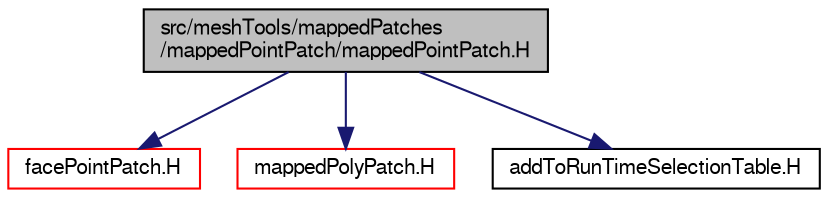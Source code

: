 digraph "src/meshTools/mappedPatches/mappedPointPatch/mappedPointPatch.H"
{
  bgcolor="transparent";
  edge [fontname="FreeSans",fontsize="10",labelfontname="FreeSans",labelfontsize="10"];
  node [fontname="FreeSans",fontsize="10",shape=record];
  Node0 [label="src/meshTools/mappedPatches\l/mappedPointPatch/mappedPointPatch.H",height=0.2,width=0.4,color="black", fillcolor="grey75", style="filled", fontcolor="black"];
  Node0 -> Node1 [color="midnightblue",fontsize="10",style="solid",fontname="FreeSans"];
  Node1 [label="facePointPatch.H",height=0.2,width=0.4,color="red",URL="$a11504.html"];
  Node0 -> Node154 [color="midnightblue",fontsize="10",style="solid",fontname="FreeSans"];
  Node154 [label="mappedPolyPatch.H",height=0.2,width=0.4,color="red",URL="$a07607.html"];
  Node0 -> Node201 [color="midnightblue",fontsize="10",style="solid",fontname="FreeSans"];
  Node201 [label="addToRunTimeSelectionTable.H",height=0.2,width=0.4,color="black",URL="$a09263.html",tooltip="Macros for easy insertion into run-time selection tables. "];
}
